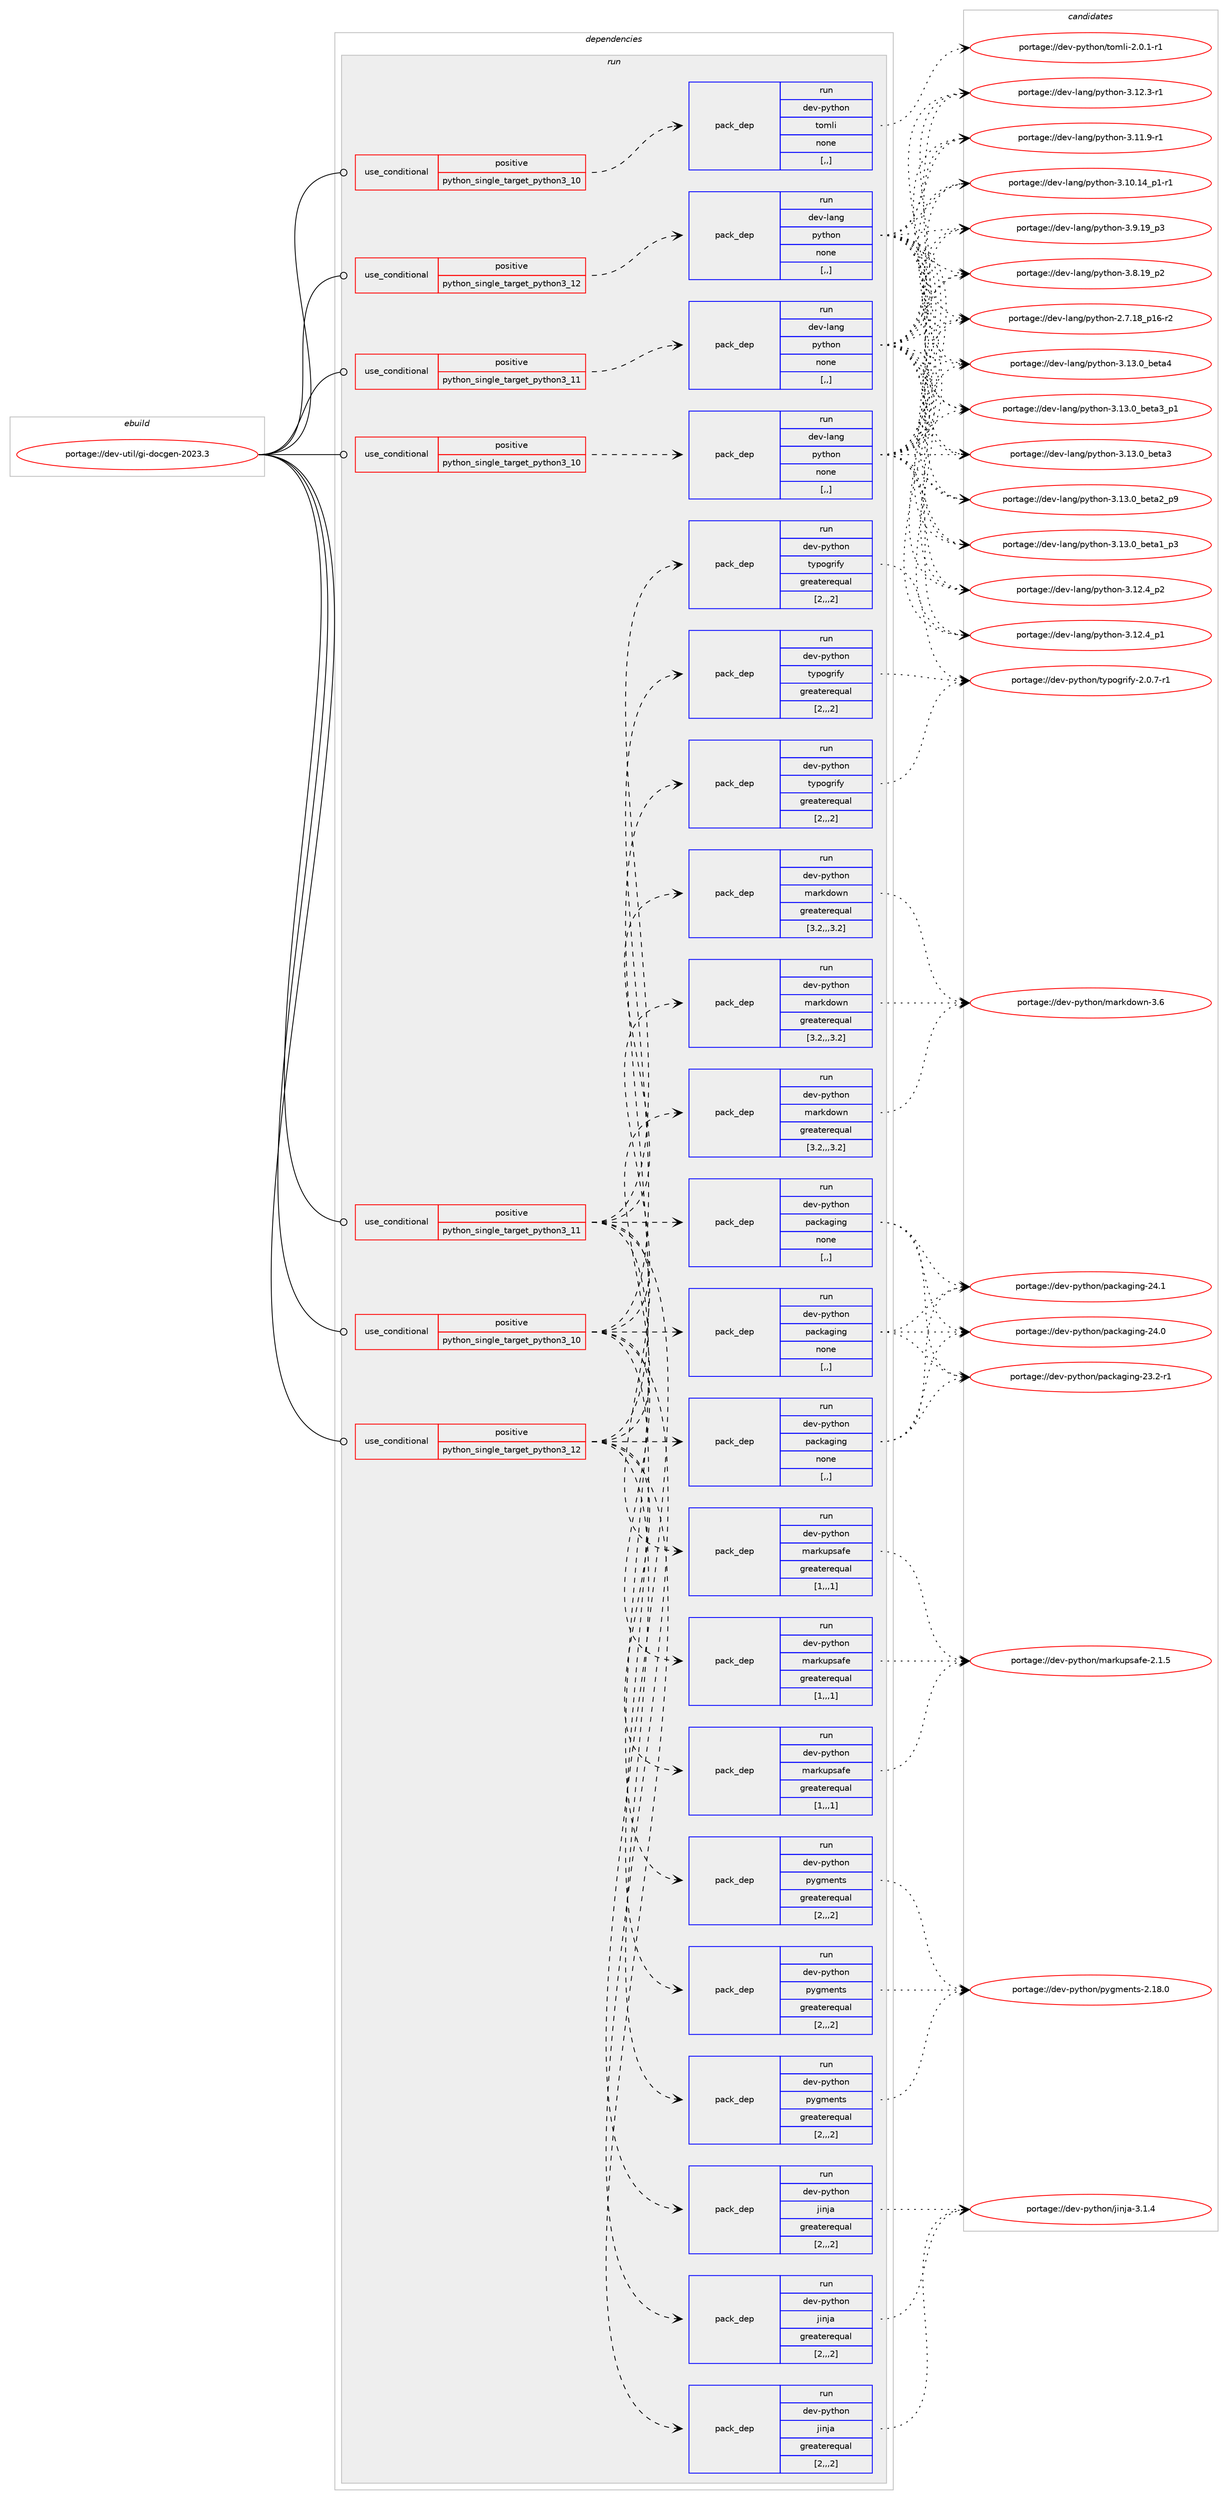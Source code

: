 digraph prolog {

# *************
# Graph options
# *************

newrank=true;
concentrate=true;
compound=true;
graph [rankdir=LR,fontname=Helvetica,fontsize=10,ranksep=1.5];#, ranksep=2.5, nodesep=0.2];
edge  [arrowhead=vee];
node  [fontname=Helvetica,fontsize=10];

# **********
# The ebuild
# **********

subgraph cluster_leftcol {
color=gray;
label=<<i>ebuild</i>>;
id [label="portage://dev-util/gi-docgen-2023.3", color=red, width=4, href="../dev-util/gi-docgen-2023.3.svg"];
}

# ****************
# The dependencies
# ****************

subgraph cluster_midcol {
color=gray;
label=<<i>dependencies</i>>;
subgraph cluster_compile {
fillcolor="#eeeeee";
style=filled;
label=<<i>compile</i>>;
}
subgraph cluster_compileandrun {
fillcolor="#eeeeee";
style=filled;
label=<<i>compile and run</i>>;
}
subgraph cluster_run {
fillcolor="#eeeeee";
style=filled;
label=<<i>run</i>>;
subgraph cond60497 {
dependency214482 [label=<<TABLE BORDER="0" CELLBORDER="1" CELLSPACING="0" CELLPADDING="4"><TR><TD ROWSPAN="3" CELLPADDING="10">use_conditional</TD></TR><TR><TD>positive</TD></TR><TR><TD>python_single_target_python3_10</TD></TR></TABLE>>, shape=none, color=red];
subgraph pack152579 {
dependency214483 [label=<<TABLE BORDER="0" CELLBORDER="1" CELLSPACING="0" CELLPADDING="4" WIDTH="220"><TR><TD ROWSPAN="6" CELLPADDING="30">pack_dep</TD></TR><TR><TD WIDTH="110">run</TD></TR><TR><TD>dev-lang</TD></TR><TR><TD>python</TD></TR><TR><TD>none</TD></TR><TR><TD>[,,]</TD></TR></TABLE>>, shape=none, color=blue];
}
dependency214482:e -> dependency214483:w [weight=20,style="dashed",arrowhead="vee"];
}
id:e -> dependency214482:w [weight=20,style="solid",arrowhead="odot"];
subgraph cond60498 {
dependency214484 [label=<<TABLE BORDER="0" CELLBORDER="1" CELLSPACING="0" CELLPADDING="4"><TR><TD ROWSPAN="3" CELLPADDING="10">use_conditional</TD></TR><TR><TD>positive</TD></TR><TR><TD>python_single_target_python3_10</TD></TR></TABLE>>, shape=none, color=red];
subgraph pack152580 {
dependency214485 [label=<<TABLE BORDER="0" CELLBORDER="1" CELLSPACING="0" CELLPADDING="4" WIDTH="220"><TR><TD ROWSPAN="6" CELLPADDING="30">pack_dep</TD></TR><TR><TD WIDTH="110">run</TD></TR><TR><TD>dev-python</TD></TR><TR><TD>markdown</TD></TR><TR><TD>greaterequal</TD></TR><TR><TD>[3.2,,,3.2]</TD></TR></TABLE>>, shape=none, color=blue];
}
dependency214484:e -> dependency214485:w [weight=20,style="dashed",arrowhead="vee"];
subgraph pack152581 {
dependency214486 [label=<<TABLE BORDER="0" CELLBORDER="1" CELLSPACING="0" CELLPADDING="4" WIDTH="220"><TR><TD ROWSPAN="6" CELLPADDING="30">pack_dep</TD></TR><TR><TD WIDTH="110">run</TD></TR><TR><TD>dev-python</TD></TR><TR><TD>markupsafe</TD></TR><TR><TD>greaterequal</TD></TR><TR><TD>[1,,,1]</TD></TR></TABLE>>, shape=none, color=blue];
}
dependency214484:e -> dependency214486:w [weight=20,style="dashed",arrowhead="vee"];
subgraph pack152582 {
dependency214487 [label=<<TABLE BORDER="0" CELLBORDER="1" CELLSPACING="0" CELLPADDING="4" WIDTH="220"><TR><TD ROWSPAN="6" CELLPADDING="30">pack_dep</TD></TR><TR><TD WIDTH="110">run</TD></TR><TR><TD>dev-python</TD></TR><TR><TD>packaging</TD></TR><TR><TD>none</TD></TR><TR><TD>[,,]</TD></TR></TABLE>>, shape=none, color=blue];
}
dependency214484:e -> dependency214487:w [weight=20,style="dashed",arrowhead="vee"];
subgraph pack152583 {
dependency214488 [label=<<TABLE BORDER="0" CELLBORDER="1" CELLSPACING="0" CELLPADDING="4" WIDTH="220"><TR><TD ROWSPAN="6" CELLPADDING="30">pack_dep</TD></TR><TR><TD WIDTH="110">run</TD></TR><TR><TD>dev-python</TD></TR><TR><TD>pygments</TD></TR><TR><TD>greaterequal</TD></TR><TR><TD>[2,,,2]</TD></TR></TABLE>>, shape=none, color=blue];
}
dependency214484:e -> dependency214488:w [weight=20,style="dashed",arrowhead="vee"];
subgraph pack152584 {
dependency214489 [label=<<TABLE BORDER="0" CELLBORDER="1" CELLSPACING="0" CELLPADDING="4" WIDTH="220"><TR><TD ROWSPAN="6" CELLPADDING="30">pack_dep</TD></TR><TR><TD WIDTH="110">run</TD></TR><TR><TD>dev-python</TD></TR><TR><TD>jinja</TD></TR><TR><TD>greaterequal</TD></TR><TR><TD>[2,,,2]</TD></TR></TABLE>>, shape=none, color=blue];
}
dependency214484:e -> dependency214489:w [weight=20,style="dashed",arrowhead="vee"];
subgraph pack152585 {
dependency214490 [label=<<TABLE BORDER="0" CELLBORDER="1" CELLSPACING="0" CELLPADDING="4" WIDTH="220"><TR><TD ROWSPAN="6" CELLPADDING="30">pack_dep</TD></TR><TR><TD WIDTH="110">run</TD></TR><TR><TD>dev-python</TD></TR><TR><TD>typogrify</TD></TR><TR><TD>greaterequal</TD></TR><TR><TD>[2,,,2]</TD></TR></TABLE>>, shape=none, color=blue];
}
dependency214484:e -> dependency214490:w [weight=20,style="dashed",arrowhead="vee"];
}
id:e -> dependency214484:w [weight=20,style="solid",arrowhead="odot"];
subgraph cond60499 {
dependency214491 [label=<<TABLE BORDER="0" CELLBORDER="1" CELLSPACING="0" CELLPADDING="4"><TR><TD ROWSPAN="3" CELLPADDING="10">use_conditional</TD></TR><TR><TD>positive</TD></TR><TR><TD>python_single_target_python3_10</TD></TR></TABLE>>, shape=none, color=red];
subgraph pack152586 {
dependency214492 [label=<<TABLE BORDER="0" CELLBORDER="1" CELLSPACING="0" CELLPADDING="4" WIDTH="220"><TR><TD ROWSPAN="6" CELLPADDING="30">pack_dep</TD></TR><TR><TD WIDTH="110">run</TD></TR><TR><TD>dev-python</TD></TR><TR><TD>tomli</TD></TR><TR><TD>none</TD></TR><TR><TD>[,,]</TD></TR></TABLE>>, shape=none, color=blue];
}
dependency214491:e -> dependency214492:w [weight=20,style="dashed",arrowhead="vee"];
}
id:e -> dependency214491:w [weight=20,style="solid",arrowhead="odot"];
subgraph cond60500 {
dependency214493 [label=<<TABLE BORDER="0" CELLBORDER="1" CELLSPACING="0" CELLPADDING="4"><TR><TD ROWSPAN="3" CELLPADDING="10">use_conditional</TD></TR><TR><TD>positive</TD></TR><TR><TD>python_single_target_python3_11</TD></TR></TABLE>>, shape=none, color=red];
subgraph pack152587 {
dependency214494 [label=<<TABLE BORDER="0" CELLBORDER="1" CELLSPACING="0" CELLPADDING="4" WIDTH="220"><TR><TD ROWSPAN="6" CELLPADDING="30">pack_dep</TD></TR><TR><TD WIDTH="110">run</TD></TR><TR><TD>dev-lang</TD></TR><TR><TD>python</TD></TR><TR><TD>none</TD></TR><TR><TD>[,,]</TD></TR></TABLE>>, shape=none, color=blue];
}
dependency214493:e -> dependency214494:w [weight=20,style="dashed",arrowhead="vee"];
}
id:e -> dependency214493:w [weight=20,style="solid",arrowhead="odot"];
subgraph cond60501 {
dependency214495 [label=<<TABLE BORDER="0" CELLBORDER="1" CELLSPACING="0" CELLPADDING="4"><TR><TD ROWSPAN="3" CELLPADDING="10">use_conditional</TD></TR><TR><TD>positive</TD></TR><TR><TD>python_single_target_python3_11</TD></TR></TABLE>>, shape=none, color=red];
subgraph pack152588 {
dependency214496 [label=<<TABLE BORDER="0" CELLBORDER="1" CELLSPACING="0" CELLPADDING="4" WIDTH="220"><TR><TD ROWSPAN="6" CELLPADDING="30">pack_dep</TD></TR><TR><TD WIDTH="110">run</TD></TR><TR><TD>dev-python</TD></TR><TR><TD>markdown</TD></TR><TR><TD>greaterequal</TD></TR><TR><TD>[3.2,,,3.2]</TD></TR></TABLE>>, shape=none, color=blue];
}
dependency214495:e -> dependency214496:w [weight=20,style="dashed",arrowhead="vee"];
subgraph pack152589 {
dependency214497 [label=<<TABLE BORDER="0" CELLBORDER="1" CELLSPACING="0" CELLPADDING="4" WIDTH="220"><TR><TD ROWSPAN="6" CELLPADDING="30">pack_dep</TD></TR><TR><TD WIDTH="110">run</TD></TR><TR><TD>dev-python</TD></TR><TR><TD>markupsafe</TD></TR><TR><TD>greaterequal</TD></TR><TR><TD>[1,,,1]</TD></TR></TABLE>>, shape=none, color=blue];
}
dependency214495:e -> dependency214497:w [weight=20,style="dashed",arrowhead="vee"];
subgraph pack152590 {
dependency214498 [label=<<TABLE BORDER="0" CELLBORDER="1" CELLSPACING="0" CELLPADDING="4" WIDTH="220"><TR><TD ROWSPAN="6" CELLPADDING="30">pack_dep</TD></TR><TR><TD WIDTH="110">run</TD></TR><TR><TD>dev-python</TD></TR><TR><TD>packaging</TD></TR><TR><TD>none</TD></TR><TR><TD>[,,]</TD></TR></TABLE>>, shape=none, color=blue];
}
dependency214495:e -> dependency214498:w [weight=20,style="dashed",arrowhead="vee"];
subgraph pack152591 {
dependency214499 [label=<<TABLE BORDER="0" CELLBORDER="1" CELLSPACING="0" CELLPADDING="4" WIDTH="220"><TR><TD ROWSPAN="6" CELLPADDING="30">pack_dep</TD></TR><TR><TD WIDTH="110">run</TD></TR><TR><TD>dev-python</TD></TR><TR><TD>pygments</TD></TR><TR><TD>greaterequal</TD></TR><TR><TD>[2,,,2]</TD></TR></TABLE>>, shape=none, color=blue];
}
dependency214495:e -> dependency214499:w [weight=20,style="dashed",arrowhead="vee"];
subgraph pack152592 {
dependency214500 [label=<<TABLE BORDER="0" CELLBORDER="1" CELLSPACING="0" CELLPADDING="4" WIDTH="220"><TR><TD ROWSPAN="6" CELLPADDING="30">pack_dep</TD></TR><TR><TD WIDTH="110">run</TD></TR><TR><TD>dev-python</TD></TR><TR><TD>jinja</TD></TR><TR><TD>greaterequal</TD></TR><TR><TD>[2,,,2]</TD></TR></TABLE>>, shape=none, color=blue];
}
dependency214495:e -> dependency214500:w [weight=20,style="dashed",arrowhead="vee"];
subgraph pack152593 {
dependency214501 [label=<<TABLE BORDER="0" CELLBORDER="1" CELLSPACING="0" CELLPADDING="4" WIDTH="220"><TR><TD ROWSPAN="6" CELLPADDING="30">pack_dep</TD></TR><TR><TD WIDTH="110">run</TD></TR><TR><TD>dev-python</TD></TR><TR><TD>typogrify</TD></TR><TR><TD>greaterequal</TD></TR><TR><TD>[2,,,2]</TD></TR></TABLE>>, shape=none, color=blue];
}
dependency214495:e -> dependency214501:w [weight=20,style="dashed",arrowhead="vee"];
}
id:e -> dependency214495:w [weight=20,style="solid",arrowhead="odot"];
subgraph cond60502 {
dependency214502 [label=<<TABLE BORDER="0" CELLBORDER="1" CELLSPACING="0" CELLPADDING="4"><TR><TD ROWSPAN="3" CELLPADDING="10">use_conditional</TD></TR><TR><TD>positive</TD></TR><TR><TD>python_single_target_python3_12</TD></TR></TABLE>>, shape=none, color=red];
subgraph pack152594 {
dependency214503 [label=<<TABLE BORDER="0" CELLBORDER="1" CELLSPACING="0" CELLPADDING="4" WIDTH="220"><TR><TD ROWSPAN="6" CELLPADDING="30">pack_dep</TD></TR><TR><TD WIDTH="110">run</TD></TR><TR><TD>dev-lang</TD></TR><TR><TD>python</TD></TR><TR><TD>none</TD></TR><TR><TD>[,,]</TD></TR></TABLE>>, shape=none, color=blue];
}
dependency214502:e -> dependency214503:w [weight=20,style="dashed",arrowhead="vee"];
}
id:e -> dependency214502:w [weight=20,style="solid",arrowhead="odot"];
subgraph cond60503 {
dependency214504 [label=<<TABLE BORDER="0" CELLBORDER="1" CELLSPACING="0" CELLPADDING="4"><TR><TD ROWSPAN="3" CELLPADDING="10">use_conditional</TD></TR><TR><TD>positive</TD></TR><TR><TD>python_single_target_python3_12</TD></TR></TABLE>>, shape=none, color=red];
subgraph pack152595 {
dependency214505 [label=<<TABLE BORDER="0" CELLBORDER="1" CELLSPACING="0" CELLPADDING="4" WIDTH="220"><TR><TD ROWSPAN="6" CELLPADDING="30">pack_dep</TD></TR><TR><TD WIDTH="110">run</TD></TR><TR><TD>dev-python</TD></TR><TR><TD>markdown</TD></TR><TR><TD>greaterequal</TD></TR><TR><TD>[3.2,,,3.2]</TD></TR></TABLE>>, shape=none, color=blue];
}
dependency214504:e -> dependency214505:w [weight=20,style="dashed",arrowhead="vee"];
subgraph pack152596 {
dependency214506 [label=<<TABLE BORDER="0" CELLBORDER="1" CELLSPACING="0" CELLPADDING="4" WIDTH="220"><TR><TD ROWSPAN="6" CELLPADDING="30">pack_dep</TD></TR><TR><TD WIDTH="110">run</TD></TR><TR><TD>dev-python</TD></TR><TR><TD>markupsafe</TD></TR><TR><TD>greaterequal</TD></TR><TR><TD>[1,,,1]</TD></TR></TABLE>>, shape=none, color=blue];
}
dependency214504:e -> dependency214506:w [weight=20,style="dashed",arrowhead="vee"];
subgraph pack152597 {
dependency214507 [label=<<TABLE BORDER="0" CELLBORDER="1" CELLSPACING="0" CELLPADDING="4" WIDTH="220"><TR><TD ROWSPAN="6" CELLPADDING="30">pack_dep</TD></TR><TR><TD WIDTH="110">run</TD></TR><TR><TD>dev-python</TD></TR><TR><TD>packaging</TD></TR><TR><TD>none</TD></TR><TR><TD>[,,]</TD></TR></TABLE>>, shape=none, color=blue];
}
dependency214504:e -> dependency214507:w [weight=20,style="dashed",arrowhead="vee"];
subgraph pack152598 {
dependency214508 [label=<<TABLE BORDER="0" CELLBORDER="1" CELLSPACING="0" CELLPADDING="4" WIDTH="220"><TR><TD ROWSPAN="6" CELLPADDING="30">pack_dep</TD></TR><TR><TD WIDTH="110">run</TD></TR><TR><TD>dev-python</TD></TR><TR><TD>pygments</TD></TR><TR><TD>greaterequal</TD></TR><TR><TD>[2,,,2]</TD></TR></TABLE>>, shape=none, color=blue];
}
dependency214504:e -> dependency214508:w [weight=20,style="dashed",arrowhead="vee"];
subgraph pack152599 {
dependency214509 [label=<<TABLE BORDER="0" CELLBORDER="1" CELLSPACING="0" CELLPADDING="4" WIDTH="220"><TR><TD ROWSPAN="6" CELLPADDING="30">pack_dep</TD></TR><TR><TD WIDTH="110">run</TD></TR><TR><TD>dev-python</TD></TR><TR><TD>jinja</TD></TR><TR><TD>greaterequal</TD></TR><TR><TD>[2,,,2]</TD></TR></TABLE>>, shape=none, color=blue];
}
dependency214504:e -> dependency214509:w [weight=20,style="dashed",arrowhead="vee"];
subgraph pack152600 {
dependency214510 [label=<<TABLE BORDER="0" CELLBORDER="1" CELLSPACING="0" CELLPADDING="4" WIDTH="220"><TR><TD ROWSPAN="6" CELLPADDING="30">pack_dep</TD></TR><TR><TD WIDTH="110">run</TD></TR><TR><TD>dev-python</TD></TR><TR><TD>typogrify</TD></TR><TR><TD>greaterequal</TD></TR><TR><TD>[2,,,2]</TD></TR></TABLE>>, shape=none, color=blue];
}
dependency214504:e -> dependency214510:w [weight=20,style="dashed",arrowhead="vee"];
}
id:e -> dependency214504:w [weight=20,style="solid",arrowhead="odot"];
}
}

# **************
# The candidates
# **************

subgraph cluster_choices {
rank=same;
color=gray;
label=<<i>candidates</i>>;

subgraph choice152579 {
color=black;
nodesep=1;
choice1001011184510897110103471121211161041111104551464951464895981011169752 [label="portage://dev-lang/python-3.13.0_beta4", color=red, width=4,href="../dev-lang/python-3.13.0_beta4.svg"];
choice10010111845108971101034711212111610411111045514649514648959810111697519511249 [label="portage://dev-lang/python-3.13.0_beta3_p1", color=red, width=4,href="../dev-lang/python-3.13.0_beta3_p1.svg"];
choice1001011184510897110103471121211161041111104551464951464895981011169751 [label="portage://dev-lang/python-3.13.0_beta3", color=red, width=4,href="../dev-lang/python-3.13.0_beta3.svg"];
choice10010111845108971101034711212111610411111045514649514648959810111697509511257 [label="portage://dev-lang/python-3.13.0_beta2_p9", color=red, width=4,href="../dev-lang/python-3.13.0_beta2_p9.svg"];
choice10010111845108971101034711212111610411111045514649514648959810111697499511251 [label="portage://dev-lang/python-3.13.0_beta1_p3", color=red, width=4,href="../dev-lang/python-3.13.0_beta1_p3.svg"];
choice100101118451089711010347112121116104111110455146495046529511250 [label="portage://dev-lang/python-3.12.4_p2", color=red, width=4,href="../dev-lang/python-3.12.4_p2.svg"];
choice100101118451089711010347112121116104111110455146495046529511249 [label="portage://dev-lang/python-3.12.4_p1", color=red, width=4,href="../dev-lang/python-3.12.4_p1.svg"];
choice100101118451089711010347112121116104111110455146495046514511449 [label="portage://dev-lang/python-3.12.3-r1", color=red, width=4,href="../dev-lang/python-3.12.3-r1.svg"];
choice100101118451089711010347112121116104111110455146494946574511449 [label="portage://dev-lang/python-3.11.9-r1", color=red, width=4,href="../dev-lang/python-3.11.9-r1.svg"];
choice100101118451089711010347112121116104111110455146494846495295112494511449 [label="portage://dev-lang/python-3.10.14_p1-r1", color=red, width=4,href="../dev-lang/python-3.10.14_p1-r1.svg"];
choice100101118451089711010347112121116104111110455146574649579511251 [label="portage://dev-lang/python-3.9.19_p3", color=red, width=4,href="../dev-lang/python-3.9.19_p3.svg"];
choice100101118451089711010347112121116104111110455146564649579511250 [label="portage://dev-lang/python-3.8.19_p2", color=red, width=4,href="../dev-lang/python-3.8.19_p2.svg"];
choice100101118451089711010347112121116104111110455046554649569511249544511450 [label="portage://dev-lang/python-2.7.18_p16-r2", color=red, width=4,href="../dev-lang/python-2.7.18_p16-r2.svg"];
dependency214483:e -> choice1001011184510897110103471121211161041111104551464951464895981011169752:w [style=dotted,weight="100"];
dependency214483:e -> choice10010111845108971101034711212111610411111045514649514648959810111697519511249:w [style=dotted,weight="100"];
dependency214483:e -> choice1001011184510897110103471121211161041111104551464951464895981011169751:w [style=dotted,weight="100"];
dependency214483:e -> choice10010111845108971101034711212111610411111045514649514648959810111697509511257:w [style=dotted,weight="100"];
dependency214483:e -> choice10010111845108971101034711212111610411111045514649514648959810111697499511251:w [style=dotted,weight="100"];
dependency214483:e -> choice100101118451089711010347112121116104111110455146495046529511250:w [style=dotted,weight="100"];
dependency214483:e -> choice100101118451089711010347112121116104111110455146495046529511249:w [style=dotted,weight="100"];
dependency214483:e -> choice100101118451089711010347112121116104111110455146495046514511449:w [style=dotted,weight="100"];
dependency214483:e -> choice100101118451089711010347112121116104111110455146494946574511449:w [style=dotted,weight="100"];
dependency214483:e -> choice100101118451089711010347112121116104111110455146494846495295112494511449:w [style=dotted,weight="100"];
dependency214483:e -> choice100101118451089711010347112121116104111110455146574649579511251:w [style=dotted,weight="100"];
dependency214483:e -> choice100101118451089711010347112121116104111110455146564649579511250:w [style=dotted,weight="100"];
dependency214483:e -> choice100101118451089711010347112121116104111110455046554649569511249544511450:w [style=dotted,weight="100"];
}
subgraph choice152580 {
color=black;
nodesep=1;
choice10010111845112121116104111110471099711410710011111911045514654 [label="portage://dev-python/markdown-3.6", color=red, width=4,href="../dev-python/markdown-3.6.svg"];
dependency214485:e -> choice10010111845112121116104111110471099711410710011111911045514654:w [style=dotted,weight="100"];
}
subgraph choice152581 {
color=black;
nodesep=1;
choice10010111845112121116104111110471099711410711711211597102101455046494653 [label="portage://dev-python/markupsafe-2.1.5", color=red, width=4,href="../dev-python/markupsafe-2.1.5.svg"];
dependency214486:e -> choice10010111845112121116104111110471099711410711711211597102101455046494653:w [style=dotted,weight="100"];
}
subgraph choice152582 {
color=black;
nodesep=1;
choice10010111845112121116104111110471129799107971031051101034550524649 [label="portage://dev-python/packaging-24.1", color=red, width=4,href="../dev-python/packaging-24.1.svg"];
choice10010111845112121116104111110471129799107971031051101034550524648 [label="portage://dev-python/packaging-24.0", color=red, width=4,href="../dev-python/packaging-24.0.svg"];
choice100101118451121211161041111104711297991079710310511010345505146504511449 [label="portage://dev-python/packaging-23.2-r1", color=red, width=4,href="../dev-python/packaging-23.2-r1.svg"];
dependency214487:e -> choice10010111845112121116104111110471129799107971031051101034550524649:w [style=dotted,weight="100"];
dependency214487:e -> choice10010111845112121116104111110471129799107971031051101034550524648:w [style=dotted,weight="100"];
dependency214487:e -> choice100101118451121211161041111104711297991079710310511010345505146504511449:w [style=dotted,weight="100"];
}
subgraph choice152583 {
color=black;
nodesep=1;
choice100101118451121211161041111104711212110310910111011611545504649564648 [label="portage://dev-python/pygments-2.18.0", color=red, width=4,href="../dev-python/pygments-2.18.0.svg"];
dependency214488:e -> choice100101118451121211161041111104711212110310910111011611545504649564648:w [style=dotted,weight="100"];
}
subgraph choice152584 {
color=black;
nodesep=1;
choice100101118451121211161041111104710610511010697455146494652 [label="portage://dev-python/jinja-3.1.4", color=red, width=4,href="../dev-python/jinja-3.1.4.svg"];
dependency214489:e -> choice100101118451121211161041111104710610511010697455146494652:w [style=dotted,weight="100"];
}
subgraph choice152585 {
color=black;
nodesep=1;
choice10010111845112121116104111110471161211121111031141051021214550464846554511449 [label="portage://dev-python/typogrify-2.0.7-r1", color=red, width=4,href="../dev-python/typogrify-2.0.7-r1.svg"];
dependency214490:e -> choice10010111845112121116104111110471161211121111031141051021214550464846554511449:w [style=dotted,weight="100"];
}
subgraph choice152586 {
color=black;
nodesep=1;
choice10010111845112121116104111110471161111091081054550464846494511449 [label="portage://dev-python/tomli-2.0.1-r1", color=red, width=4,href="../dev-python/tomli-2.0.1-r1.svg"];
dependency214492:e -> choice10010111845112121116104111110471161111091081054550464846494511449:w [style=dotted,weight="100"];
}
subgraph choice152587 {
color=black;
nodesep=1;
choice1001011184510897110103471121211161041111104551464951464895981011169752 [label="portage://dev-lang/python-3.13.0_beta4", color=red, width=4,href="../dev-lang/python-3.13.0_beta4.svg"];
choice10010111845108971101034711212111610411111045514649514648959810111697519511249 [label="portage://dev-lang/python-3.13.0_beta3_p1", color=red, width=4,href="../dev-lang/python-3.13.0_beta3_p1.svg"];
choice1001011184510897110103471121211161041111104551464951464895981011169751 [label="portage://dev-lang/python-3.13.0_beta3", color=red, width=4,href="../dev-lang/python-3.13.0_beta3.svg"];
choice10010111845108971101034711212111610411111045514649514648959810111697509511257 [label="portage://dev-lang/python-3.13.0_beta2_p9", color=red, width=4,href="../dev-lang/python-3.13.0_beta2_p9.svg"];
choice10010111845108971101034711212111610411111045514649514648959810111697499511251 [label="portage://dev-lang/python-3.13.0_beta1_p3", color=red, width=4,href="../dev-lang/python-3.13.0_beta1_p3.svg"];
choice100101118451089711010347112121116104111110455146495046529511250 [label="portage://dev-lang/python-3.12.4_p2", color=red, width=4,href="../dev-lang/python-3.12.4_p2.svg"];
choice100101118451089711010347112121116104111110455146495046529511249 [label="portage://dev-lang/python-3.12.4_p1", color=red, width=4,href="../dev-lang/python-3.12.4_p1.svg"];
choice100101118451089711010347112121116104111110455146495046514511449 [label="portage://dev-lang/python-3.12.3-r1", color=red, width=4,href="../dev-lang/python-3.12.3-r1.svg"];
choice100101118451089711010347112121116104111110455146494946574511449 [label="portage://dev-lang/python-3.11.9-r1", color=red, width=4,href="../dev-lang/python-3.11.9-r1.svg"];
choice100101118451089711010347112121116104111110455146494846495295112494511449 [label="portage://dev-lang/python-3.10.14_p1-r1", color=red, width=4,href="../dev-lang/python-3.10.14_p1-r1.svg"];
choice100101118451089711010347112121116104111110455146574649579511251 [label="portage://dev-lang/python-3.9.19_p3", color=red, width=4,href="../dev-lang/python-3.9.19_p3.svg"];
choice100101118451089711010347112121116104111110455146564649579511250 [label="portage://dev-lang/python-3.8.19_p2", color=red, width=4,href="../dev-lang/python-3.8.19_p2.svg"];
choice100101118451089711010347112121116104111110455046554649569511249544511450 [label="portage://dev-lang/python-2.7.18_p16-r2", color=red, width=4,href="../dev-lang/python-2.7.18_p16-r2.svg"];
dependency214494:e -> choice1001011184510897110103471121211161041111104551464951464895981011169752:w [style=dotted,weight="100"];
dependency214494:e -> choice10010111845108971101034711212111610411111045514649514648959810111697519511249:w [style=dotted,weight="100"];
dependency214494:e -> choice1001011184510897110103471121211161041111104551464951464895981011169751:w [style=dotted,weight="100"];
dependency214494:e -> choice10010111845108971101034711212111610411111045514649514648959810111697509511257:w [style=dotted,weight="100"];
dependency214494:e -> choice10010111845108971101034711212111610411111045514649514648959810111697499511251:w [style=dotted,weight="100"];
dependency214494:e -> choice100101118451089711010347112121116104111110455146495046529511250:w [style=dotted,weight="100"];
dependency214494:e -> choice100101118451089711010347112121116104111110455146495046529511249:w [style=dotted,weight="100"];
dependency214494:e -> choice100101118451089711010347112121116104111110455146495046514511449:w [style=dotted,weight="100"];
dependency214494:e -> choice100101118451089711010347112121116104111110455146494946574511449:w [style=dotted,weight="100"];
dependency214494:e -> choice100101118451089711010347112121116104111110455146494846495295112494511449:w [style=dotted,weight="100"];
dependency214494:e -> choice100101118451089711010347112121116104111110455146574649579511251:w [style=dotted,weight="100"];
dependency214494:e -> choice100101118451089711010347112121116104111110455146564649579511250:w [style=dotted,weight="100"];
dependency214494:e -> choice100101118451089711010347112121116104111110455046554649569511249544511450:w [style=dotted,weight="100"];
}
subgraph choice152588 {
color=black;
nodesep=1;
choice10010111845112121116104111110471099711410710011111911045514654 [label="portage://dev-python/markdown-3.6", color=red, width=4,href="../dev-python/markdown-3.6.svg"];
dependency214496:e -> choice10010111845112121116104111110471099711410710011111911045514654:w [style=dotted,weight="100"];
}
subgraph choice152589 {
color=black;
nodesep=1;
choice10010111845112121116104111110471099711410711711211597102101455046494653 [label="portage://dev-python/markupsafe-2.1.5", color=red, width=4,href="../dev-python/markupsafe-2.1.5.svg"];
dependency214497:e -> choice10010111845112121116104111110471099711410711711211597102101455046494653:w [style=dotted,weight="100"];
}
subgraph choice152590 {
color=black;
nodesep=1;
choice10010111845112121116104111110471129799107971031051101034550524649 [label="portage://dev-python/packaging-24.1", color=red, width=4,href="../dev-python/packaging-24.1.svg"];
choice10010111845112121116104111110471129799107971031051101034550524648 [label="portage://dev-python/packaging-24.0", color=red, width=4,href="../dev-python/packaging-24.0.svg"];
choice100101118451121211161041111104711297991079710310511010345505146504511449 [label="portage://dev-python/packaging-23.2-r1", color=red, width=4,href="../dev-python/packaging-23.2-r1.svg"];
dependency214498:e -> choice10010111845112121116104111110471129799107971031051101034550524649:w [style=dotted,weight="100"];
dependency214498:e -> choice10010111845112121116104111110471129799107971031051101034550524648:w [style=dotted,weight="100"];
dependency214498:e -> choice100101118451121211161041111104711297991079710310511010345505146504511449:w [style=dotted,weight="100"];
}
subgraph choice152591 {
color=black;
nodesep=1;
choice100101118451121211161041111104711212110310910111011611545504649564648 [label="portage://dev-python/pygments-2.18.0", color=red, width=4,href="../dev-python/pygments-2.18.0.svg"];
dependency214499:e -> choice100101118451121211161041111104711212110310910111011611545504649564648:w [style=dotted,weight="100"];
}
subgraph choice152592 {
color=black;
nodesep=1;
choice100101118451121211161041111104710610511010697455146494652 [label="portage://dev-python/jinja-3.1.4", color=red, width=4,href="../dev-python/jinja-3.1.4.svg"];
dependency214500:e -> choice100101118451121211161041111104710610511010697455146494652:w [style=dotted,weight="100"];
}
subgraph choice152593 {
color=black;
nodesep=1;
choice10010111845112121116104111110471161211121111031141051021214550464846554511449 [label="portage://dev-python/typogrify-2.0.7-r1", color=red, width=4,href="../dev-python/typogrify-2.0.7-r1.svg"];
dependency214501:e -> choice10010111845112121116104111110471161211121111031141051021214550464846554511449:w [style=dotted,weight="100"];
}
subgraph choice152594 {
color=black;
nodesep=1;
choice1001011184510897110103471121211161041111104551464951464895981011169752 [label="portage://dev-lang/python-3.13.0_beta4", color=red, width=4,href="../dev-lang/python-3.13.0_beta4.svg"];
choice10010111845108971101034711212111610411111045514649514648959810111697519511249 [label="portage://dev-lang/python-3.13.0_beta3_p1", color=red, width=4,href="../dev-lang/python-3.13.0_beta3_p1.svg"];
choice1001011184510897110103471121211161041111104551464951464895981011169751 [label="portage://dev-lang/python-3.13.0_beta3", color=red, width=4,href="../dev-lang/python-3.13.0_beta3.svg"];
choice10010111845108971101034711212111610411111045514649514648959810111697509511257 [label="portage://dev-lang/python-3.13.0_beta2_p9", color=red, width=4,href="../dev-lang/python-3.13.0_beta2_p9.svg"];
choice10010111845108971101034711212111610411111045514649514648959810111697499511251 [label="portage://dev-lang/python-3.13.0_beta1_p3", color=red, width=4,href="../dev-lang/python-3.13.0_beta1_p3.svg"];
choice100101118451089711010347112121116104111110455146495046529511250 [label="portage://dev-lang/python-3.12.4_p2", color=red, width=4,href="../dev-lang/python-3.12.4_p2.svg"];
choice100101118451089711010347112121116104111110455146495046529511249 [label="portage://dev-lang/python-3.12.4_p1", color=red, width=4,href="../dev-lang/python-3.12.4_p1.svg"];
choice100101118451089711010347112121116104111110455146495046514511449 [label="portage://dev-lang/python-3.12.3-r1", color=red, width=4,href="../dev-lang/python-3.12.3-r1.svg"];
choice100101118451089711010347112121116104111110455146494946574511449 [label="portage://dev-lang/python-3.11.9-r1", color=red, width=4,href="../dev-lang/python-3.11.9-r1.svg"];
choice100101118451089711010347112121116104111110455146494846495295112494511449 [label="portage://dev-lang/python-3.10.14_p1-r1", color=red, width=4,href="../dev-lang/python-3.10.14_p1-r1.svg"];
choice100101118451089711010347112121116104111110455146574649579511251 [label="portage://dev-lang/python-3.9.19_p3", color=red, width=4,href="../dev-lang/python-3.9.19_p3.svg"];
choice100101118451089711010347112121116104111110455146564649579511250 [label="portage://dev-lang/python-3.8.19_p2", color=red, width=4,href="../dev-lang/python-3.8.19_p2.svg"];
choice100101118451089711010347112121116104111110455046554649569511249544511450 [label="portage://dev-lang/python-2.7.18_p16-r2", color=red, width=4,href="../dev-lang/python-2.7.18_p16-r2.svg"];
dependency214503:e -> choice1001011184510897110103471121211161041111104551464951464895981011169752:w [style=dotted,weight="100"];
dependency214503:e -> choice10010111845108971101034711212111610411111045514649514648959810111697519511249:w [style=dotted,weight="100"];
dependency214503:e -> choice1001011184510897110103471121211161041111104551464951464895981011169751:w [style=dotted,weight="100"];
dependency214503:e -> choice10010111845108971101034711212111610411111045514649514648959810111697509511257:w [style=dotted,weight="100"];
dependency214503:e -> choice10010111845108971101034711212111610411111045514649514648959810111697499511251:w [style=dotted,weight="100"];
dependency214503:e -> choice100101118451089711010347112121116104111110455146495046529511250:w [style=dotted,weight="100"];
dependency214503:e -> choice100101118451089711010347112121116104111110455146495046529511249:w [style=dotted,weight="100"];
dependency214503:e -> choice100101118451089711010347112121116104111110455146495046514511449:w [style=dotted,weight="100"];
dependency214503:e -> choice100101118451089711010347112121116104111110455146494946574511449:w [style=dotted,weight="100"];
dependency214503:e -> choice100101118451089711010347112121116104111110455146494846495295112494511449:w [style=dotted,weight="100"];
dependency214503:e -> choice100101118451089711010347112121116104111110455146574649579511251:w [style=dotted,weight="100"];
dependency214503:e -> choice100101118451089711010347112121116104111110455146564649579511250:w [style=dotted,weight="100"];
dependency214503:e -> choice100101118451089711010347112121116104111110455046554649569511249544511450:w [style=dotted,weight="100"];
}
subgraph choice152595 {
color=black;
nodesep=1;
choice10010111845112121116104111110471099711410710011111911045514654 [label="portage://dev-python/markdown-3.6", color=red, width=4,href="../dev-python/markdown-3.6.svg"];
dependency214505:e -> choice10010111845112121116104111110471099711410710011111911045514654:w [style=dotted,weight="100"];
}
subgraph choice152596 {
color=black;
nodesep=1;
choice10010111845112121116104111110471099711410711711211597102101455046494653 [label="portage://dev-python/markupsafe-2.1.5", color=red, width=4,href="../dev-python/markupsafe-2.1.5.svg"];
dependency214506:e -> choice10010111845112121116104111110471099711410711711211597102101455046494653:w [style=dotted,weight="100"];
}
subgraph choice152597 {
color=black;
nodesep=1;
choice10010111845112121116104111110471129799107971031051101034550524649 [label="portage://dev-python/packaging-24.1", color=red, width=4,href="../dev-python/packaging-24.1.svg"];
choice10010111845112121116104111110471129799107971031051101034550524648 [label="portage://dev-python/packaging-24.0", color=red, width=4,href="../dev-python/packaging-24.0.svg"];
choice100101118451121211161041111104711297991079710310511010345505146504511449 [label="portage://dev-python/packaging-23.2-r1", color=red, width=4,href="../dev-python/packaging-23.2-r1.svg"];
dependency214507:e -> choice10010111845112121116104111110471129799107971031051101034550524649:w [style=dotted,weight="100"];
dependency214507:e -> choice10010111845112121116104111110471129799107971031051101034550524648:w [style=dotted,weight="100"];
dependency214507:e -> choice100101118451121211161041111104711297991079710310511010345505146504511449:w [style=dotted,weight="100"];
}
subgraph choice152598 {
color=black;
nodesep=1;
choice100101118451121211161041111104711212110310910111011611545504649564648 [label="portage://dev-python/pygments-2.18.0", color=red, width=4,href="../dev-python/pygments-2.18.0.svg"];
dependency214508:e -> choice100101118451121211161041111104711212110310910111011611545504649564648:w [style=dotted,weight="100"];
}
subgraph choice152599 {
color=black;
nodesep=1;
choice100101118451121211161041111104710610511010697455146494652 [label="portage://dev-python/jinja-3.1.4", color=red, width=4,href="../dev-python/jinja-3.1.4.svg"];
dependency214509:e -> choice100101118451121211161041111104710610511010697455146494652:w [style=dotted,weight="100"];
}
subgraph choice152600 {
color=black;
nodesep=1;
choice10010111845112121116104111110471161211121111031141051021214550464846554511449 [label="portage://dev-python/typogrify-2.0.7-r1", color=red, width=4,href="../dev-python/typogrify-2.0.7-r1.svg"];
dependency214510:e -> choice10010111845112121116104111110471161211121111031141051021214550464846554511449:w [style=dotted,weight="100"];
}
}

}
